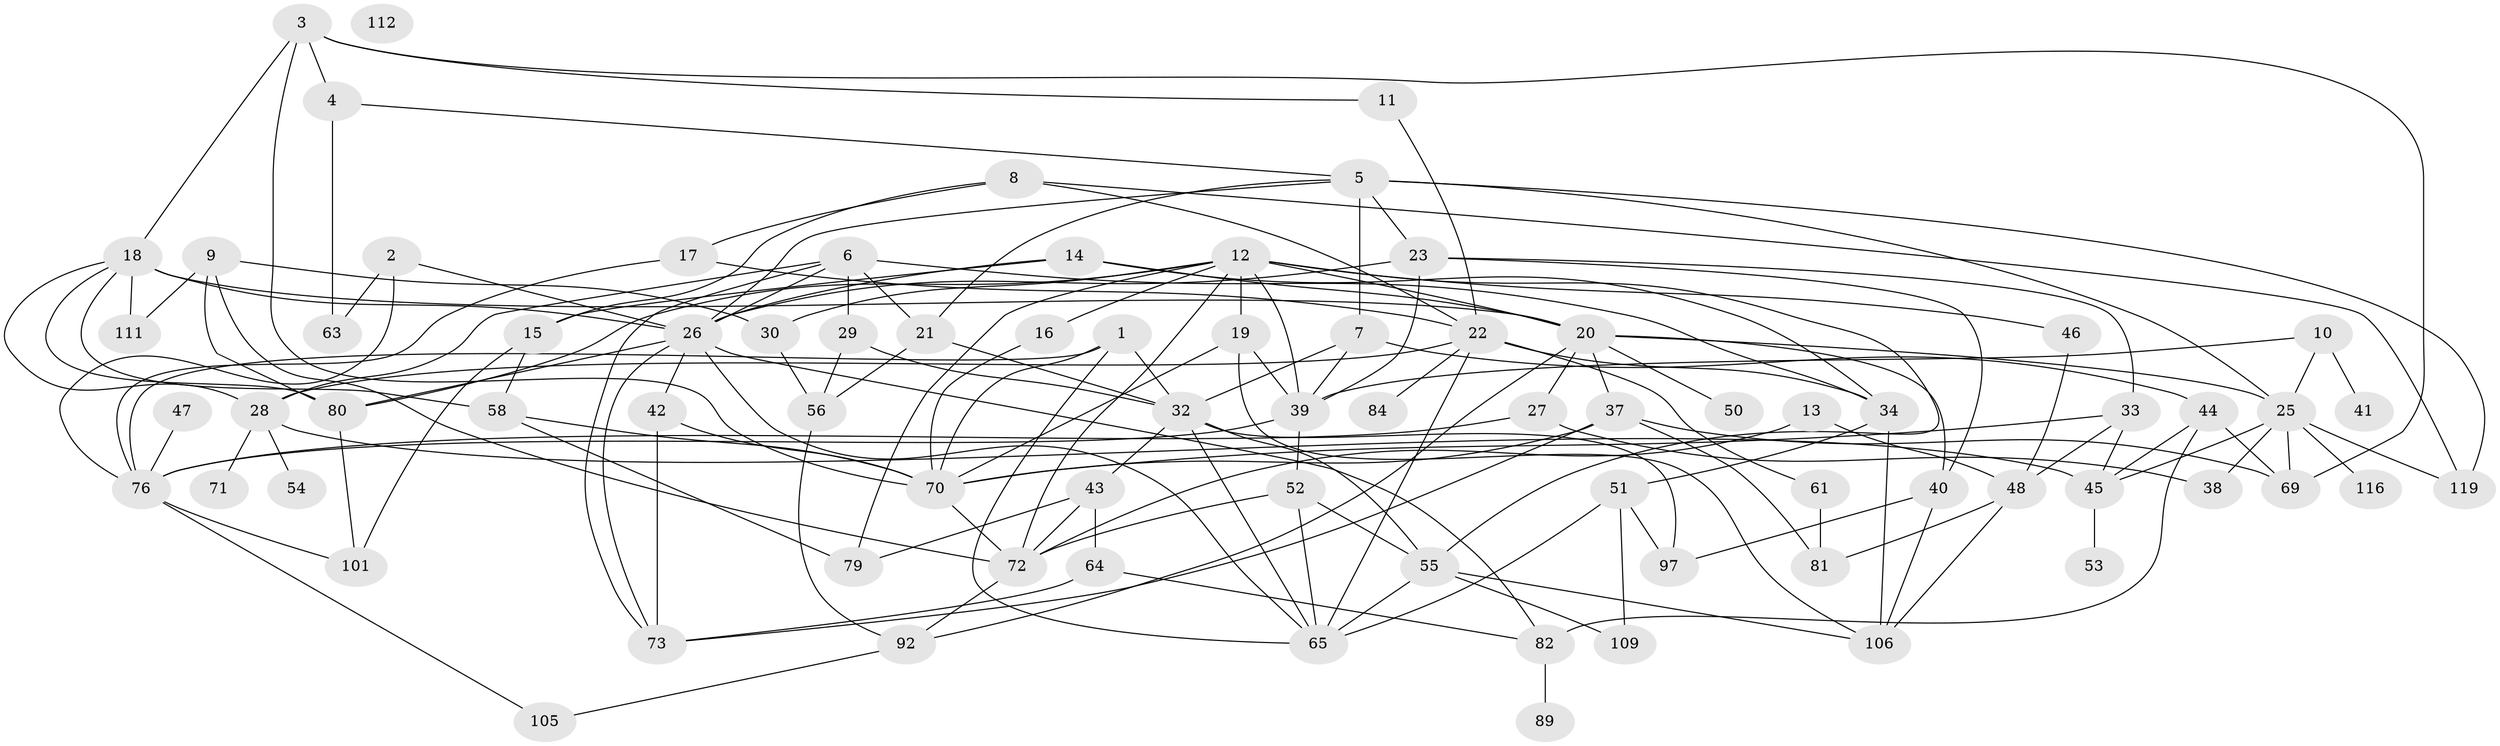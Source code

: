 // Generated by graph-tools (version 1.1) at 2025/23/03/03/25 07:23:27]
// undirected, 78 vertices, 158 edges
graph export_dot {
graph [start="1"]
  node [color=gray90,style=filled];
  1;
  2 [super="+108"];
  3 [super="+77"];
  4 [super="+24"];
  5 [super="+35"];
  6 [super="+85"];
  7;
  8 [super="+36"];
  9 [super="+68"];
  10 [super="+31"];
  11;
  12 [super="+107"];
  13;
  14 [super="+103"];
  15 [super="+59"];
  16;
  17;
  18 [super="+100"];
  19;
  20 [super="+49"];
  21;
  22 [super="+60"];
  23;
  25 [super="+87"];
  26 [super="+67"];
  27;
  28 [super="+102"];
  29 [super="+66"];
  30;
  32 [super="+120"];
  33 [super="+83"];
  34 [super="+86"];
  37 [super="+114"];
  38;
  39 [super="+57"];
  40;
  41;
  42 [super="+75"];
  43;
  44;
  45 [super="+62"];
  46 [super="+121"];
  47;
  48 [super="+113"];
  50;
  51 [super="+93"];
  52;
  53;
  54;
  55 [super="+99"];
  56 [super="+91"];
  58 [super="+95"];
  61;
  63 [super="+90"];
  64;
  65 [super="+96"];
  69 [super="+74"];
  70 [super="+88"];
  71;
  72 [super="+78"];
  73 [super="+104"];
  76 [super="+115"];
  79;
  80 [super="+98"];
  81;
  82 [super="+94"];
  84;
  89;
  92 [super="+110"];
  97;
  101 [super="+118"];
  105;
  106 [super="+117"];
  109;
  111;
  112;
  116;
  119;
  1 -- 32;
  1 -- 65;
  1 -- 76;
  1 -- 70;
  2 -- 26;
  2 -- 76;
  2 -- 63;
  3 -- 11;
  3 -- 69;
  3 -- 70;
  3 -- 18 [weight=2];
  3 -- 4;
  4 -- 63;
  4 -- 5;
  5 -- 23;
  5 -- 25;
  5 -- 21;
  5 -- 7;
  5 -- 119;
  5 -- 26;
  6 -- 28;
  6 -- 34;
  6 -- 26;
  6 -- 73;
  6 -- 21;
  6 -- 29;
  7 -- 39;
  7 -- 44;
  7 -- 32;
  8 -- 22;
  8 -- 119;
  8 -- 15;
  8 -- 17;
  9 -- 30;
  9 -- 111;
  9 -- 80;
  9 -- 72;
  10 -- 41;
  10 -- 39;
  10 -- 25;
  11 -- 22;
  12 -- 16;
  12 -- 19;
  12 -- 20;
  12 -- 30;
  12 -- 79;
  12 -- 80;
  12 -- 39 [weight=2];
  12 -- 55;
  12 -- 72;
  12 -- 46;
  13 -- 72;
  13 -- 48;
  14 -- 26;
  14 -- 34;
  14 -- 20;
  14 -- 15;
  15 -- 101;
  15 -- 58;
  16 -- 70;
  17 -- 22;
  17 -- 76;
  18 -- 26;
  18 -- 111;
  18 -- 80;
  18 -- 20;
  18 -- 58;
  18 -- 28;
  19 -- 39;
  19 -- 70;
  19 -- 106;
  20 -- 40;
  20 -- 50;
  20 -- 37 [weight=2];
  20 -- 27;
  20 -- 25;
  20 -- 92;
  21 -- 56;
  21 -- 32;
  22 -- 28;
  22 -- 61;
  22 -- 65;
  22 -- 34;
  22 -- 84;
  23 -- 40;
  23 -- 26;
  23 -- 39;
  23 -- 33;
  25 -- 69;
  25 -- 116;
  25 -- 38;
  25 -- 119;
  25 -- 45;
  26 -- 82 [weight=2];
  26 -- 80;
  26 -- 73;
  26 -- 65;
  26 -- 42;
  27 -- 38;
  27 -- 76;
  28 -- 54;
  28 -- 71;
  28 -- 45;
  29 -- 32;
  29 -- 56;
  30 -- 56;
  32 -- 43;
  32 -- 97;
  32 -- 55;
  32 -- 65;
  33 -- 45;
  33 -- 70;
  33 -- 48;
  34 -- 51;
  34 -- 106;
  37 -- 70;
  37 -- 73;
  37 -- 81;
  37 -- 69;
  39 -- 76;
  39 -- 52;
  40 -- 97;
  40 -- 106;
  42 -- 73;
  42 -- 70;
  43 -- 64;
  43 -- 79;
  43 -- 72;
  44 -- 69;
  44 -- 82;
  44 -- 45;
  45 -- 53;
  46 -- 48;
  47 -- 76;
  48 -- 81;
  48 -- 106;
  51 -- 65;
  51 -- 97;
  51 -- 109;
  52 -- 55;
  52 -- 72;
  52 -- 65;
  55 -- 109;
  55 -- 106;
  55 -- 65;
  56 -- 92;
  58 -- 70;
  58 -- 79;
  61 -- 81;
  64 -- 73;
  64 -- 82;
  70 -- 72;
  72 -- 92;
  76 -- 101;
  76 -- 105;
  80 -- 101;
  82 -- 89;
  92 -- 105;
}

